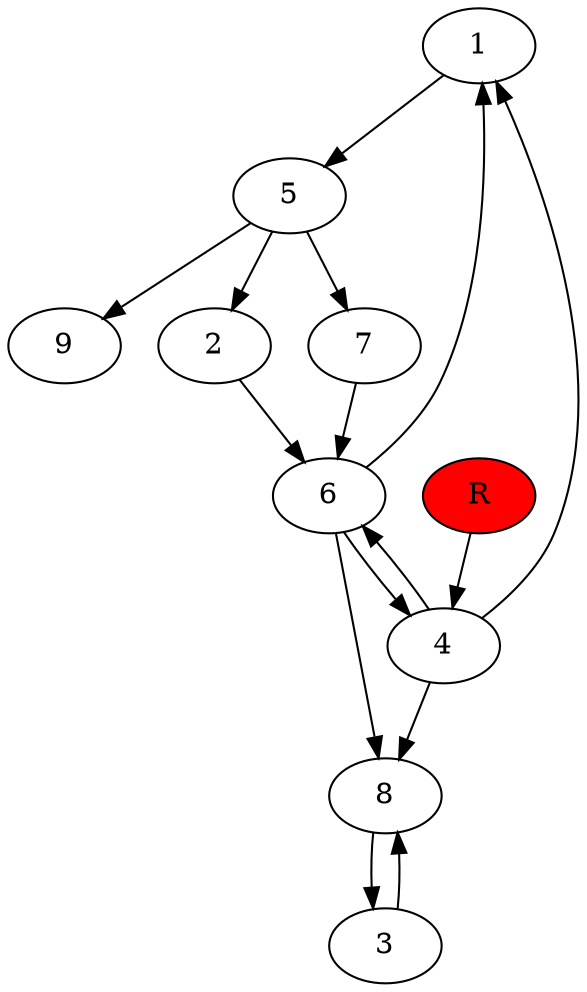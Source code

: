 digraph prb14622 {
	1
	2
	3
	4
	5
	6
	7
	8
	R [fillcolor="#ff0000" style=filled]
	1 -> 5
	2 -> 6
	3 -> 8
	4 -> 1
	4 -> 6
	4 -> 8
	5 -> 2
	5 -> 7
	5 -> 9
	6 -> 1
	6 -> 4
	6 -> 8
	7 -> 6
	8 -> 3
	R -> 4
}
